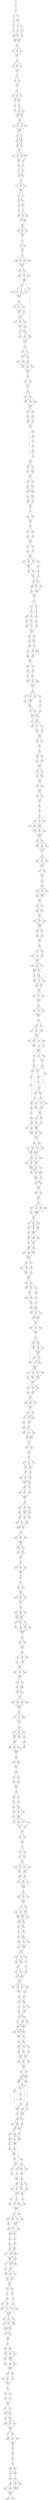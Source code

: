 strict digraph  {
	S0 -> S1 [ label = G ];
	S1 -> S2 [ label = G ];
	S2 -> S3 [ label = T ];
	S2 -> S4 [ label = C ];
	S3 -> S5 [ label = T ];
	S3 -> S6 [ label = G ];
	S4 -> S6 [ label = G ];
	S5 -> S7 [ label = G ];
	S6 -> S8 [ label = T ];
	S6 -> S9 [ label = A ];
	S7 -> S10 [ label = G ];
	S8 -> S11 [ label = T ];
	S9 -> S12 [ label = C ];
	S10 -> S13 [ label = C ];
	S10 -> S14 [ label = A ];
	S11 -> S13 [ label = C ];
	S12 -> S15 [ label = G ];
	S12 -> S14 [ label = A ];
	S13 -> S16 [ label = T ];
	S13 -> S17 [ label = C ];
	S14 -> S17 [ label = C ];
	S14 -> S16 [ label = T ];
	S15 -> S17 [ label = C ];
	S16 -> S18 [ label = T ];
	S17 -> S18 [ label = T ];
	S18 -> S19 [ label = C ];
	S18 -> S20 [ label = G ];
	S18 -> S21 [ label = A ];
	S19 -> S22 [ label = A ];
	S20 -> S22 [ label = A ];
	S21 -> S22 [ label = A ];
	S22 -> S23 [ label = C ];
	S23 -> S24 [ label = G ];
	S23 -> S25 [ label = C ];
	S23 -> S26 [ label = T ];
	S24 -> S27 [ label = T ];
	S25 -> S27 [ label = T ];
	S26 -> S27 [ label = T ];
	S27 -> S28 [ label = A ];
	S28 -> S29 [ label = C ];
	S28 -> S30 [ label = T ];
	S29 -> S31 [ label = C ];
	S30 -> S31 [ label = C ];
	S31 -> S32 [ label = T ];
	S32 -> S33 [ label = C ];
	S32 -> S34 [ label = G ];
	S32 -> S35 [ label = T ];
	S33 -> S36 [ label = T ];
	S34 -> S36 [ label = T ];
	S34 -> S37 [ label = G ];
	S35 -> S36 [ label = T ];
	S36 -> S38 [ label = A ];
	S37 -> S39 [ label = T ];
	S38 -> S40 [ label = C ];
	S38 -> S41 [ label = T ];
	S39 -> S42 [ label = G ];
	S40 -> S43 [ label = G ];
	S40 -> S44 [ label = A ];
	S41 -> S43 [ label = G ];
	S41 -> S44 [ label = A ];
	S42 -> S44 [ label = A ];
	S43 -> S45 [ label = T ];
	S44 -> S45 [ label = T ];
	S45 -> S46 [ label = A ];
	S45 -> S47 [ label = G ];
	S45 -> S48 [ label = C ];
	S45 -> S49 [ label = T ];
	S46 -> S50 [ label = G ];
	S47 -> S50 [ label = G ];
	S48 -> S50 [ label = G ];
	S49 -> S50 [ label = G ];
	S50 -> S51 [ label = G ];
	S50 -> S52 [ label = C ];
	S51 -> S53 [ label = A ];
	S51 -> S54 [ label = G ];
	S52 -> S53 [ label = A ];
	S53 -> S55 [ label = A ];
	S53 -> S56 [ label = G ];
	S54 -> S56 [ label = G ];
	S55 -> S57 [ label = T ];
	S56 -> S57 [ label = T ];
	S57 -> S58 [ label = C ];
	S57 -> S59 [ label = T ];
	S57 -> S60 [ label = A ];
	S57 -> S61 [ label = G ];
	S58 -> S62 [ label = C ];
	S59 -> S62 [ label = C ];
	S60 -> S63 [ label = G ];
	S61 -> S62 [ label = C ];
	S62 -> S64 [ label = T ];
	S63 -> S65 [ label = G ];
	S64 -> S66 [ label = A ];
	S64 -> S67 [ label = G ];
	S65 -> S66 [ label = A ];
	S66 -> S68 [ label = G ];
	S67 -> S69 [ label = A ];
	S67 -> S68 [ label = G ];
	S68 -> S70 [ label = T ];
	S69 -> S70 [ label = T ];
	S70 -> S71 [ label = G ];
	S70 -> S72 [ label = C ];
	S70 -> S73 [ label = T ];
	S71 -> S74 [ label = T ];
	S72 -> S74 [ label = T ];
	S73 -> S74 [ label = T ];
	S74 -> S75 [ label = T ];
	S74 -> S76 [ label = A ];
	S75 -> S77 [ label = T ];
	S75 -> S78 [ label = C ];
	S76 -> S77 [ label = T ];
	S77 -> S79 [ label = G ];
	S77 -> S80 [ label = C ];
	S78 -> S79 [ label = G ];
	S79 -> S81 [ label = C ];
	S80 -> S82 [ label = T ];
	S81 -> S83 [ label = C ];
	S81 -> S84 [ label = G ];
	S81 -> S85 [ label = T ];
	S82 -> S83 [ label = C ];
	S83 -> S86 [ label = T ];
	S84 -> S86 [ label = T ];
	S85 -> S86 [ label = T ];
	S85 -> S87 [ label = G ];
	S86 -> S88 [ label = C ];
	S87 -> S88 [ label = C ];
	S88 -> S89 [ label = C ];
	S88 -> S90 [ label = T ];
	S88 -> S91 [ label = A ];
	S89 -> S92 [ label = T ];
	S90 -> S92 [ label = T ];
	S91 -> S92 [ label = T ];
	S92 -> S93 [ label = T ];
	S93 -> S94 [ label = C ];
	S93 -> S95 [ label = T ];
	S94 -> S96 [ label = C ];
	S95 -> S96 [ label = C ];
	S96 -> S97 [ label = C ];
	S97 -> S98 [ label = A ];
	S97 -> S99 [ label = C ];
	S97 -> S100 [ label = T ];
	S97 -> S101 [ label = G ];
	S98 -> S102 [ label = T ];
	S99 -> S102 [ label = T ];
	S100 -> S102 [ label = T ];
	S101 -> S102 [ label = T ];
	S102 -> S103 [ label = C ];
	S102 -> S104 [ label = A ];
	S103 -> S105 [ label = T ];
	S103 -> S106 [ label = C ];
	S103 -> S107 [ label = A ];
	S104 -> S106 [ label = C ];
	S105 -> S108 [ label = C ];
	S106 -> S108 [ label = C ];
	S107 -> S108 [ label = C ];
	S108 -> S109 [ label = C ];
	S108 -> S110 [ label = A ];
	S109 -> S111 [ label = A ];
	S109 -> S112 [ label = T ];
	S109 -> S113 [ label = G ];
	S109 -> S114 [ label = C ];
	S110 -> S115 [ label = C ];
	S111 -> S116 [ label = C ];
	S112 -> S116 [ label = C ];
	S113 -> S116 [ label = C ];
	S114 -> S116 [ label = C ];
	S115 -> S117 [ label = A ];
	S116 -> S118 [ label = C ];
	S117 -> S119 [ label = A ];
	S118 -> S120 [ label = G ];
	S118 -> S121 [ label = A ];
	S118 -> S122 [ label = T ];
	S119 -> S123 [ label = A ];
	S119 -> S124 [ label = G ];
	S120 -> S125 [ label = C ];
	S121 -> S125 [ label = C ];
	S121 -> S126 [ label = T ];
	S122 -> S125 [ label = C ];
	S123 -> S127 [ label = T ];
	S123 -> S128 [ label = G ];
	S124 -> S127 [ label = T ];
	S124 -> S128 [ label = G ];
	S125 -> S129 [ label = T ];
	S126 -> S129 [ label = T ];
	S127 -> S130 [ label = C ];
	S127 -> S131 [ label = T ];
	S128 -> S132 [ label = A ];
	S129 -> S133 [ label = G ];
	S129 -> S134 [ label = C ];
	S129 -> S135 [ label = A ];
	S130 -> S136 [ label = T ];
	S131 -> S136 [ label = T ];
	S132 -> S137 [ label = G ];
	S132 -> S138 [ label = C ];
	S132 -> S136 [ label = T ];
	S133 -> S139 [ label = T ];
	S133 -> S140 [ label = C ];
	S134 -> S139 [ label = T ];
	S135 -> S139 [ label = T ];
	S136 -> S141 [ label = T ];
	S137 -> S141 [ label = T ];
	S138 -> S141 [ label = T ];
	S139 -> S142 [ label = G ];
	S139 -> S143 [ label = C ];
	S140 -> S143 [ label = C ];
	S141 -> S144 [ label = G ];
	S142 -> S145 [ label = G ];
	S143 -> S146 [ label = T ];
	S143 -> S115 [ label = C ];
	S144 -> S147 [ label = C ];
	S144 -> S148 [ label = T ];
	S145 -> S117 [ label = A ];
	S146 -> S117 [ label = A ];
	S147 -> S149 [ label = A ];
	S148 -> S149 [ label = A ];
	S149 -> S150 [ label = T ];
	S150 -> S151 [ label = T ];
	S150 -> S152 [ label = C ];
	S151 -> S153 [ label = C ];
	S151 -> S154 [ label = A ];
	S151 -> S155 [ label = G ];
	S152 -> S155 [ label = G ];
	S153 -> S156 [ label = A ];
	S154 -> S156 [ label = A ];
	S155 -> S156 [ label = A ];
	S156 -> S157 [ label = A ];
	S156 -> S158 [ label = G ];
	S157 -> S159 [ label = G ];
	S158 -> S160 [ label = C ];
	S159 -> S161 [ label = A ];
	S160 -> S162 [ label = C ];
	S160 -> S161 [ label = A ];
	S161 -> S163 [ label = G ];
	S162 -> S163 [ label = G ];
	S163 -> S164 [ label = A ];
	S163 -> S165 [ label = G ];
	S164 -> S166 [ label = A ];
	S164 -> S167 [ label = C ];
	S165 -> S168 [ label = T ];
	S166 -> S169 [ label = T ];
	S166 -> S170 [ label = C ];
	S167 -> S169 [ label = T ];
	S168 -> S171 [ label = G ];
	S169 -> S172 [ label = T ];
	S170 -> S172 [ label = T ];
	S171 -> S173 [ label = A ];
	S172 -> S174 [ label = T ];
	S172 -> S175 [ label = C ];
	S173 -> S176 [ label = G ];
	S174 -> S177 [ label = C ];
	S174 -> S178 [ label = T ];
	S175 -> S177 [ label = C ];
	S176 -> S179 [ label = A ];
	S177 -> S180 [ label = T ];
	S177 -> S181 [ label = C ];
	S178 -> S181 [ label = C ];
	S178 -> S180 [ label = T ];
	S179 -> S164 [ label = A ];
	S180 -> S182 [ label = T ];
	S180 -> S183 [ label = G ];
	S181 -> S182 [ label = T ];
	S182 -> S184 [ label = G ];
	S182 -> S185 [ label = A ];
	S183 -> S184 [ label = G ];
	S184 -> S186 [ label = G ];
	S185 -> S186 [ label = G ];
	S186 -> S187 [ label = A ];
	S187 -> S188 [ label = C ];
	S187 -> S189 [ label = T ];
	S188 -> S190 [ label = A ];
	S189 -> S190 [ label = A ];
	S190 -> S191 [ label = A ];
	S191 -> S192 [ label = T ];
	S191 -> S193 [ label = C ];
	S192 -> S194 [ label = C ];
	S193 -> S195 [ label = T ];
	S194 -> S196 [ label = T ];
	S195 -> S196 [ label = T ];
	S196 -> S197 [ label = C ];
	S196 -> S198 [ label = A ];
	S197 -> S199 [ label = C ];
	S198 -> S200 [ label = T ];
	S199 -> S201 [ label = C ];
	S200 -> S201 [ label = C ];
	S201 -> S202 [ label = A ];
	S201 -> S203 [ label = C ];
	S201 -> S204 [ label = G ];
	S201 -> S205 [ label = T ];
	S202 -> S206 [ label = A ];
	S203 -> S206 [ label = A ];
	S204 -> S207 [ label = T ];
	S205 -> S206 [ label = A ];
	S206 -> S208 [ label = A ];
	S206 -> S209 [ label = G ];
	S207 -> S210 [ label = T ];
	S208 -> S211 [ label = C ];
	S209 -> S211 [ label = C ];
	S210 -> S212 [ label = T ];
	S211 -> S213 [ label = G ];
	S211 -> S214 [ label = A ];
	S212 -> S213 [ label = G ];
	S213 -> S215 [ label = A ];
	S213 -> S216 [ label = G ];
	S214 -> S216 [ label = G ];
	S214 -> S217 [ label = C ];
	S215 -> S218 [ label = T ];
	S216 -> S218 [ label = T ];
	S216 -> S219 [ label = C ];
	S217 -> S218 [ label = T ];
	S218 -> S220 [ label = G ];
	S219 -> S220 [ label = G ];
	S220 -> S221 [ label = A ];
	S221 -> S222 [ label = C ];
	S221 -> S223 [ label = T ];
	S222 -> S224 [ label = A ];
	S223 -> S225 [ label = G ];
	S224 -> S226 [ label = T ];
	S224 -> S227 [ label = C ];
	S225 -> S228 [ label = A ];
	S226 -> S229 [ label = C ];
	S226 -> S230 [ label = T ];
	S227 -> S229 [ label = C ];
	S228 -> S231 [ label = A ];
	S229 -> S232 [ label = A ];
	S229 -> S233 [ label = C ];
	S230 -> S232 [ label = A ];
	S231 -> S234 [ label = G ];
	S232 -> S235 [ label = T ];
	S233 -> S235 [ label = T ];
	S234 -> S235 [ label = T ];
	S235 -> S236 [ label = G ];
	S235 -> S237 [ label = T ];
	S236 -> S238 [ label = G ];
	S236 -> S239 [ label = T ];
	S237 -> S238 [ label = G ];
	S238 -> S240 [ label = C ];
	S238 -> S241 [ label = T ];
	S239 -> S240 [ label = C ];
	S240 -> S242 [ label = T ];
	S240 -> S243 [ label = C ];
	S241 -> S243 [ label = C ];
	S241 -> S244 [ label = G ];
	S242 -> S245 [ label = C ];
	S243 -> S246 [ label = T ];
	S244 -> S246 [ label = T ];
	S245 -> S247 [ label = T ];
	S246 -> S247 [ label = T ];
	S247 -> S248 [ label = G ];
	S247 -> S249 [ label = C ];
	S248 -> S250 [ label = C ];
	S249 -> S251 [ label = G ];
	S250 -> S252 [ label = T ];
	S251 -> S252 [ label = T ];
	S251 -> S253 [ label = C ];
	S252 -> S254 [ label = G ];
	S252 -> S255 [ label = C ];
	S252 -> S256 [ label = T ];
	S253 -> S256 [ label = T ];
	S254 -> S257 [ label = G ];
	S255 -> S257 [ label = G ];
	S256 -> S257 [ label = G ];
	S257 -> S258 [ label = C ];
	S258 -> S259 [ label = G ];
	S258 -> S260 [ label = A ];
	S258 -> S261 [ label = C ];
	S258 -> S262 [ label = T ];
	S259 -> S263 [ label = C ];
	S259 -> S264 [ label = A ];
	S260 -> S263 [ label = C ];
	S261 -> S265 [ label = G ];
	S262 -> S263 [ label = C ];
	S263 -> S266 [ label = G ];
	S264 -> S266 [ label = G ];
	S265 -> S267 [ label = A ];
	S266 -> S268 [ label = A ];
	S266 -> S269 [ label = G ];
	S267 -> S270 [ label = T ];
	S268 -> S271 [ label = G ];
	S269 -> S271 [ label = G ];
	S269 -> S272 [ label = A ];
	S270 -> S271 [ label = G ];
	S271 -> S273 [ label = T ];
	S271 -> S274 [ label = C ];
	S272 -> S273 [ label = T ];
	S273 -> S275 [ label = C ];
	S273 -> S276 [ label = T ];
	S273 -> S277 [ label = A ];
	S274 -> S275 [ label = C ];
	S275 -> S278 [ label = T ];
	S276 -> S279 [ label = G ];
	S277 -> S278 [ label = T ];
	S278 -> S280 [ label = T ];
	S279 -> S280 [ label = T ];
	S280 -> S281 [ label = C ];
	S280 -> S282 [ label = A ];
	S281 -> S283 [ label = C ];
	S282 -> S283 [ label = C ];
	S283 -> S284 [ label = T ];
	S284 -> S285 [ label = G ];
	S284 -> S286 [ label = C ];
	S285 -> S287 [ label = C ];
	S286 -> S288 [ label = T ];
	S287 -> S289 [ label = T ];
	S288 -> S289 [ label = T ];
	S289 -> S290 [ label = C ];
	S289 -> S291 [ label = G ];
	S290 -> S292 [ label = T ];
	S290 -> S293 [ label = G ];
	S291 -> S292 [ label = T ];
	S292 -> S294 [ label = T ];
	S293 -> S294 [ label = T ];
	S294 -> S295 [ label = C ];
	S294 -> S296 [ label = G ];
	S295 -> S297 [ label = C ];
	S296 -> S297 [ label = C ];
	S297 -> S298 [ label = A ];
	S297 -> S299 [ label = G ];
	S298 -> S300 [ label = G ];
	S299 -> S300 [ label = G ];
	S300 -> S301 [ label = A ];
	S301 -> S302 [ label = T ];
	S302 -> S303 [ label = G ];
	S303 -> S304 [ label = A ];
	S303 -> S305 [ label = T ];
	S303 -> S306 [ label = G ];
	S304 -> S307 [ label = G ];
	S304 -> S308 [ label = C ];
	S304 -> S309 [ label = T ];
	S305 -> S309 [ label = T ];
	S306 -> S309 [ label = T ];
	S307 -> S310 [ label = C ];
	S308 -> S310 [ label = C ];
	S309 -> S311 [ label = A ];
	S309 -> S312 [ label = G ];
	S309 -> S310 [ label = C ];
	S310 -> S313 [ label = A ];
	S311 -> S313 [ label = A ];
	S312 -> S313 [ label = A ];
	S313 -> S314 [ label = C ];
	S313 -> S315 [ label = G ];
	S314 -> S316 [ label = C ];
	S314 -> S317 [ label = G ];
	S314 -> S318 [ label = A ];
	S315 -> S316 [ label = C ];
	S316 -> S319 [ label = G ];
	S317 -> S319 [ label = G ];
	S318 -> S319 [ label = G ];
	S319 -> S320 [ label = T ];
	S320 -> S321 [ label = C ];
	S320 -> S322 [ label = G ];
	S320 -> S323 [ label = A ];
	S321 -> S324 [ label = T ];
	S322 -> S324 [ label = T ];
	S323 -> S324 [ label = T ];
	S324 -> S325 [ label = T ];
	S324 -> S326 [ label = A ];
	S325 -> S327 [ label = C ];
	S326 -> S327 [ label = C ];
	S327 -> S328 [ label = C ];
	S328 -> S329 [ label = C ];
	S329 -> S330 [ label = G ];
	S329 -> S331 [ label = A ];
	S329 -> S332 [ label = C ];
	S330 -> S333 [ label = A ];
	S330 -> S334 [ label = C ];
	S331 -> S334 [ label = C ];
	S332 -> S334 [ label = C ];
	S333 -> S335 [ label = T ];
	S334 -> S335 [ label = T ];
	S335 -> S336 [ label = G ];
	S335 -> S337 [ label = C ];
	S336 -> S338 [ label = C ];
	S336 -> S339 [ label = G ];
	S337 -> S338 [ label = C ];
	S338 -> S340 [ label = T ];
	S339 -> S340 [ label = T ];
	S340 -> S341 [ label = G ];
	S340 -> S342 [ label = C ];
	S340 -> S343 [ label = A ];
	S341 -> S344 [ label = G ];
	S342 -> S344 [ label = G ];
	S343 -> S344 [ label = G ];
	S344 -> S345 [ label = C ];
	S344 -> S346 [ label = G ];
	S345 -> S347 [ label = G ];
	S346 -> S348 [ label = C ];
	S347 -> S349 [ label = T ];
	S348 -> S349 [ label = T ];
	S349 -> S350 [ label = A ];
	S350 -> S351 [ label = C ];
	S350 -> S352 [ label = T ];
	S351 -> S353 [ label = A ];
	S351 -> S354 [ label = C ];
	S352 -> S355 [ label = T ];
	S353 -> S356 [ label = T ];
	S354 -> S356 [ label = T ];
	S355 -> S356 [ label = T ];
	S356 -> S357 [ label = C ];
	S356 -> S358 [ label = G ];
	S356 -> S359 [ label = A ];
	S357 -> S360 [ label = T ];
	S357 -> S361 [ label = G ];
	S358 -> S361 [ label = G ];
	S359 -> S361 [ label = G ];
	S360 -> S362 [ label = T ];
	S361 -> S362 [ label = T ];
	S361 -> S363 [ label = C ];
	S362 -> S364 [ label = C ];
	S362 -> S365 [ label = T ];
	S362 -> S366 [ label = G ];
	S363 -> S365 [ label = T ];
	S364 -> S367 [ label = C ];
	S364 -> S368 [ label = A ];
	S365 -> S367 [ label = C ];
	S366 -> S367 [ label = C ];
	S367 -> S369 [ label = G ];
	S368 -> S369 [ label = G ];
	S369 -> S370 [ label = C ];
	S369 -> S371 [ label = G ];
	S369 -> S372 [ label = T ];
	S370 -> S373 [ label = G ];
	S371 -> S373 [ label = G ];
	S372 -> S373 [ label = G ];
	S373 -> S374 [ label = T ];
	S374 -> S375 [ label = G ];
	S374 -> S376 [ label = A ];
	S374 -> S377 [ label = C ];
	S375 -> S378 [ label = C ];
	S376 -> S378 [ label = C ];
	S377 -> S378 [ label = C ];
	S378 -> S379 [ label = A ];
	S379 -> S380 [ label = G ];
	S379 -> S381 [ label = A ];
	S380 -> S382 [ label = A ];
	S380 -> S383 [ label = C ];
	S381 -> S384 [ label = G ];
	S382 -> S385 [ label = T ];
	S383 -> S385 [ label = T ];
	S384 -> S385 [ label = T ];
	S385 -> S386 [ label = T ];
	S385 -> S387 [ label = G ];
	S385 -> S388 [ label = C ];
	S385 -> S389 [ label = A ];
	S386 -> S390 [ label = T ];
	S387 -> S391 [ label = A ];
	S387 -> S392 [ label = C ];
	S388 -> S390 [ label = T ];
	S389 -> S390 [ label = T ];
	S390 -> S393 [ label = T ];
	S391 -> S393 [ label = T ];
	S392 -> S393 [ label = T ];
	S393 -> S394 [ label = C ];
	S393 -> S395 [ label = G ];
	S393 -> S396 [ label = T ];
	S394 -> S397 [ label = A ];
	S395 -> S398 [ label = G ];
	S396 -> S398 [ label = G ];
	S397 -> S399 [ label = C ];
	S398 -> S400 [ label = G ];
	S399 -> S401 [ label = G ];
	S399 -> S402 [ label = T ];
	S400 -> S403 [ label = A ];
	S400 -> S404 [ label = C ];
	S400 -> S401 [ label = G ];
	S401 -> S405 [ label = C ];
	S401 -> S406 [ label = G ];
	S402 -> S407 [ label = G ];
	S403 -> S405 [ label = C ];
	S404 -> S405 [ label = C ];
	S404 -> S408 [ label = A ];
	S405 -> S409 [ label = A ];
	S406 -> S410 [ label = C ];
	S407 -> S411 [ label = C ];
	S408 -> S412 [ label = G ];
	S409 -> S413 [ label = G ];
	S409 -> S414 [ label = C ];
	S409 -> S415 [ label = T ];
	S410 -> S404 [ label = C ];
	S411 -> S416 [ label = A ];
	S412 -> S416 [ label = A ];
	S413 -> S417 [ label = A ];
	S414 -> S418 [ label = G ];
	S415 -> S418 [ label = G ];
	S416 -> S417 [ label = A ];
	S416 -> S419 [ label = T ];
	S417 -> S420 [ label = T ];
	S418 -> S420 [ label = T ];
	S419 -> S421 [ label = C ];
	S420 -> S422 [ label = C ];
	S420 -> S423 [ label = G ];
	S421 -> S424 [ label = T ];
	S422 -> S425 [ label = T ];
	S422 -> S426 [ label = A ];
	S423 -> S427 [ label = G ];
	S424 -> S425 [ label = T ];
	S425 -> S428 [ label = G ];
	S425 -> S429 [ label = T ];
	S425 -> S430 [ label = C ];
	S426 -> S429 [ label = T ];
	S427 -> S429 [ label = T ];
	S428 -> S431 [ label = G ];
	S429 -> S432 [ label = T ];
	S429 -> S431 [ label = G ];
	S429 -> S433 [ label = C ];
	S430 -> S431 [ label = G ];
	S431 -> S434 [ label = G ];
	S432 -> S434 [ label = G ];
	S433 -> S434 [ label = G ];
	S434 -> S435 [ label = G ];
	S434 -> S436 [ label = C ];
	S435 -> S437 [ label = G ];
	S435 -> S438 [ label = C ];
	S435 -> S439 [ label = T ];
	S436 -> S440 [ label = A ];
	S437 -> S441 [ label = A ];
	S437 -> S442 [ label = G ];
	S438 -> S441 [ label = A ];
	S438 -> S442 [ label = G ];
	S439 -> S442 [ label = G ];
	S440 -> S442 [ label = G ];
	S441 -> S443 [ label = A ];
	S442 -> S444 [ label = T ];
	S442 -> S443 [ label = A ];
	S442 -> S445 [ label = C ];
	S443 -> S446 [ label = A ];
	S443 -> S447 [ label = G ];
	S443 -> S448 [ label = C ];
	S444 -> S448 [ label = C ];
	S445 -> S448 [ label = C ];
	S446 -> S449 [ label = A ];
	S447 -> S449 [ label = A ];
	S448 -> S450 [ label = G ];
	S448 -> S451 [ label = C ];
	S448 -> S449 [ label = A ];
	S449 -> S452 [ label = G ];
	S449 -> S453 [ label = A ];
	S449 -> S454 [ label = T ];
	S450 -> S453 [ label = A ];
	S451 -> S454 [ label = T ];
	S452 -> S455 [ label = T ];
	S453 -> S456 [ label = C ];
	S453 -> S455 [ label = T ];
	S454 -> S455 [ label = T ];
	S455 -> S457 [ label = T ];
	S455 -> S458 [ label = C ];
	S456 -> S457 [ label = T ];
	S457 -> S459 [ label = A ];
	S458 -> S459 [ label = A ];
	S459 -> S460 [ label = C ];
	S459 -> S461 [ label = T ];
	S460 -> S462 [ label = C ];
	S461 -> S462 [ label = C ];
	S462 -> S463 [ label = C ];
	S463 -> S464 [ label = A ];
	S463 -> S465 [ label = G ];
	S463 -> S466 [ label = C ];
	S463 -> S467 [ label = T ];
	S464 -> S468 [ label = A ];
	S464 -> S469 [ label = G ];
	S465 -> S468 [ label = A ];
	S466 -> S468 [ label = A ];
	S467 -> S468 [ label = A ];
	S468 -> S470 [ label = G ];
	S469 -> S470 [ label = G ];
	S470 -> S471 [ label = T ];
	S470 -> S472 [ label = A ];
	S470 -> S473 [ label = C ];
	S471 -> S474 [ label = G ];
	S471 -> S475 [ label = T ];
	S472 -> S476 [ label = A ];
	S473 -> S476 [ label = A ];
	S473 -> S475 [ label = T ];
	S474 -> S477 [ label = T ];
	S475 -> S477 [ label = T ];
	S476 -> S478 [ label = A ];
	S476 -> S477 [ label = T ];
	S477 -> S479 [ label = G ];
	S477 -> S480 [ label = C ];
	S477 -> S481 [ label = T ];
	S478 -> S479 [ label = G ];
	S479 -> S482 [ label = C ];
	S479 -> S483 [ label = T ];
	S480 -> S483 [ label = T ];
	S481 -> S483 [ label = T ];
	S482 -> S484 [ label = T ];
	S483 -> S484 [ label = T ];
	S483 -> S485 [ label = G ];
	S484 -> S486 [ label = G ];
	S484 -> S487 [ label = T ];
	S484 -> S488 [ label = C ];
	S485 -> S486 [ label = G ];
	S486 -> S489 [ label = C ];
	S487 -> S489 [ label = C ];
	S488 -> S489 [ label = C ];
	S489 -> S490 [ label = A ];
	S489 -> S491 [ label = G ];
	S490 -> S492 [ label = T ];
	S490 -> S493 [ label = C ];
	S491 -> S494 [ label = A ];
	S492 -> S495 [ label = G ];
	S493 -> S495 [ label = G ];
	S494 -> S496 [ label = C ];
	S495 -> S497 [ label = T ];
	S496 -> S497 [ label = T ];
	S497 -> S498 [ label = G ];
	S497 -> S499 [ label = C ];
	S498 -> S500 [ label = C ];
	S498 -> S501 [ label = T ];
	S498 -> S502 [ label = G ];
	S499 -> S500 [ label = C ];
	S500 -> S503 [ label = T ];
	S501 -> S503 [ label = T ];
	S502 -> S504 [ label = C ];
	S503 -> S505 [ label = G ];
	S503 -> S506 [ label = T ];
	S504 -> S507 [ label = A ];
	S505 -> S508 [ label = G ];
	S506 -> S508 [ label = G ];
	S507 -> S509 [ label = C ];
	S508 -> S510 [ label = T ];
	S508 -> S511 [ label = C ];
	S509 -> S510 [ label = T ];
	S510 -> S512 [ label = G ];
	S510 -> S513 [ label = C ];
	S510 -> S514 [ label = T ];
	S511 -> S514 [ label = T ];
	S512 -> S515 [ label = C ];
	S512 -> S516 [ label = T ];
	S513 -> S515 [ label = C ];
	S514 -> S515 [ label = C ];
	S515 -> S517 [ label = T ];
	S516 -> S517 [ label = T ];
	S517 -> S518 [ label = C ];
	S517 -> S519 [ label = G ];
	S517 -> S520 [ label = T ];
	S518 -> S521 [ label = A ];
	S519 -> S521 [ label = A ];
	S520 -> S521 [ label = A ];
	S521 -> S522 [ label = A ];
	S522 -> S523 [ label = T ];
	S522 -> S524 [ label = C ];
	S523 -> S525 [ label = A ];
	S523 -> S526 [ label = G ];
	S523 -> S527 [ label = C ];
	S524 -> S525 [ label = A ];
	S524 -> S528 [ label = C ];
	S525 -> S529 [ label = T ];
	S526 -> S529 [ label = T ];
	S527 -> S529 [ label = T ];
	S528 -> S530 [ label = T ];
	S529 -> S531 [ label = G ];
	S529 -> S532 [ label = A ];
	S530 -> S533 [ label = G ];
	S530 -> S534 [ label = A ];
	S530 -> S535 [ label = C ];
	S530 -> S536 [ label = T ];
	S531 -> S537 [ label = G ];
	S531 -> S538 [ label = A ];
	S532 -> S538 [ label = A ];
	S532 -> S528 [ label = C ];
	S533 -> S539 [ label = C ];
	S533 -> S540 [ label = A ];
	S534 -> S539 [ label = C ];
	S534 -> S541 [ label = G ];
	S535 -> S540 [ label = A ];
	S536 -> S540 [ label = A ];
	S537 -> S530 [ label = T ];
	S538 -> S530 [ label = T ];
	S539 -> S542 [ label = T ];
	S540 -> S542 [ label = T ];
	S541 -> S542 [ label = T ];
	S542 -> S543 [ label = C ];
	S542 -> S544 [ label = T ];
	S542 -> S545 [ label = G ];
	S543 -> S546 [ label = A ];
	S544 -> S547 [ label = G ];
	S545 -> S547 [ label = G ];
	S546 -> S548 [ label = T ];
	S547 -> S548 [ label = T ];
	S548 -> S549 [ label = C ];
	S548 -> S550 [ label = G ];
	S548 -> S551 [ label = T ];
	S549 -> S552 [ label = G ];
	S550 -> S552 [ label = G ];
	S551 -> S552 [ label = G ];
	S552 -> S553 [ label = G ];
	S552 -> S554 [ label = C ];
	S553 -> S555 [ label = C ];
	S553 -> S556 [ label = A ];
	S553 -> S557 [ label = G ];
	S554 -> S556 [ label = A ];
	S554 -> S557 [ label = G ];
	S555 -> S558 [ label = T ];
	S556 -> S559 [ label = G ];
	S557 -> S559 [ label = G ];
	S558 -> S560 [ label = G ];
	S559 -> S561 [ label = C ];
	S560 -> S562 [ label = C ];
	S561 -> S563 [ label = A ];
	S561 -> S564 [ label = T ];
	S561 -> S562 [ label = C ];
	S562 -> S565 [ label = G ];
	S563 -> S565 [ label = G ];
	S563 -> S566 [ label = T ];
	S564 -> S565 [ label = G ];
	S565 -> S567 [ label = G ];
	S566 -> S567 [ label = G ];
	S567 -> S568 [ label = A ];
	S567 -> S569 [ label = C ];
	S568 -> S570 [ label = G ];
	S569 -> S570 [ label = G ];
	S570 -> S571 [ label = T ];
	S571 -> S572 [ label = T ];
	S571 -> S573 [ label = C ];
	S571 -> S574 [ label = G ];
	S572 -> S575 [ label = C ];
	S573 -> S576 [ label = A ];
	S573 -> S575 [ label = C ];
	S574 -> S576 [ label = A ];
	S575 -> S577 [ label = T ];
	S576 -> S577 [ label = T ];
	S576 -> S578 [ label = G ];
	S577 -> S579 [ label = C ];
	S577 -> S580 [ label = T ];
	S577 -> S581 [ label = G ];
	S578 -> S579 [ label = C ];
	S579 -> S582 [ label = G ];
	S579 -> S583 [ label = A ];
	S580 -> S583 [ label = A ];
	S581 -> S582 [ label = G ];
	S581 -> S583 [ label = A ];
	S582 -> S584 [ label = T ];
	S582 -> S585 [ label = C ];
	S583 -> S584 [ label = T ];
	S584 -> S586 [ label = C ];
	S584 -> S587 [ label = G ];
	S585 -> S588 [ label = T ];
	S586 -> S589 [ label = G ];
	S587 -> S589 [ label = G ];
	S588 -> S589 [ label = G ];
	S589 -> S590 [ label = C ];
	S590 -> S591 [ label = T ];
	S590 -> S592 [ label = A ];
	S590 -> S593 [ label = C ];
	S591 -> S594 [ label = A ];
	S591 -> S595 [ label = G ];
	S592 -> S594 [ label = A ];
	S593 -> S596 [ label = T ];
	S593 -> S594 [ label = A ];
	S594 -> S597 [ label = G ];
	S594 -> S598 [ label = A ];
	S594 -> S599 [ label = T ];
	S595 -> S599 [ label = T ];
	S596 -> S597 [ label = G ];
	S597 -> S600 [ label = A ];
	S597 -> S601 [ label = T ];
	S598 -> S602 [ label = G ];
	S599 -> S602 [ label = G ];
	S600 -> S603 [ label = T ];
	S601 -> S604 [ label = C ];
	S601 -> S603 [ label = T ];
	S602 -> S603 [ label = T ];
	S603 -> S605 [ label = T ];
	S604 -> S605 [ label = T ];
	S605 -> S606 [ label = T ];
	S605 -> S607 [ label = C ];
	S605 -> S608 [ label = G ];
	S606 -> S609 [ label = T ];
	S607 -> S609 [ label = T ];
	S608 -> S609 [ label = T ];
	S609 -> S610 [ label = A ];
	S609 -> S611 [ label = T ];
	S610 -> S612 [ label = C ];
	S610 -> S613 [ label = T ];
	S611 -> S613 [ label = T ];
	S612 -> S614 [ label = C ];
	S613 -> S614 [ label = C ];
	S614 -> S615 [ label = C ];
	S615 -> S616 [ label = A ];
	S615 -> S617 [ label = C ];
	S615 -> S618 [ label = G ];
	S616 -> S619 [ label = A ];
	S617 -> S619 [ label = A ];
	S618 -> S619 [ label = A ];
	S619 -> S620 [ label = A ];
	S620 -> S621 [ label = C ];
	S621 -> S622 [ label = A ];
	S621 -> S623 [ label = G ];
	S622 -> S624 [ label = T ];
	S623 -> S624 [ label = T ];
	S624 -> S625 [ label = C ];
	S624 -> S626 [ label = T ];
	S624 -> S627 [ label = A ];
	S625 -> S628 [ label = G ];
	S626 -> S628 [ label = G ];
	S627 -> S628 [ label = G ];
	S628 -> S629 [ label = G ];
	S629 -> S630 [ label = C ];
	S629 -> S631 [ label = T ];
	S629 -> S632 [ label = A ];
	S630 -> S633 [ label = G ];
	S630 -> S634 [ label = T ];
	S631 -> S633 [ label = G ];
	S632 -> S633 [ label = G ];
	S632 -> S634 [ label = T ];
	S633 -> S635 [ label = C ];
	S633 -> S636 [ label = A ];
	S633 -> S637 [ label = G ];
	S634 -> S635 [ label = C ];
	S635 -> S638 [ label = G ];
	S635 -> S639 [ label = C ];
	S636 -> S640 [ label = T ];
	S637 -> S638 [ label = G ];
	S637 -> S641 [ label = A ];
	S638 -> S642 [ label = A ];
	S639 -> S642 [ label = A ];
	S640 -> S642 [ label = A ];
	S641 -> S642 [ label = A ];
	S642 -> S643 [ label = T ];
	S643 -> S644 [ label = C ];
	S643 -> S645 [ label = T ];
	S644 -> S646 [ label = A ];
	S645 -> S646 [ label = A ];
	S646 -> S647 [ label = T ];
	S647 -> S648 [ label = T ];
	S647 -> S649 [ label = C ];
	S647 -> S650 [ label = A ];
	S648 -> S651 [ label = C ];
	S649 -> S652 [ label = A ];
	S650 -> S652 [ label = A ];
	S651 -> S653 [ label = G ];
	S652 -> S653 [ label = G ];
	S653 -> S654 [ label = C ];
	S653 -> S655 [ label = A ];
	S653 -> S656 [ label = G ];
	S654 -> S657 [ label = T ];
	S655 -> S657 [ label = T ];
	S656 -> S657 [ label = T ];
	S657 -> S658 [ label = A ];
	S657 -> S659 [ label = T ];
	S658 -> S660 [ label = C ];
	S658 -> S661 [ label = T ];
	S659 -> S660 [ label = C ];
	S660 -> S662 [ label = T ];
	S661 -> S663 [ label = G ];
	S661 -> S662 [ label = T ];
	S662 -> S664 [ label = C ];
	S663 -> S664 [ label = C ];
	S664 -> S665 [ label = G ];
	S664 -> S666 [ label = T ];
	S664 -> S667 [ label = C ];
	S664 -> S668 [ label = A ];
	S665 -> S669 [ label = G ];
	S666 -> S669 [ label = G ];
	S667 -> S669 [ label = G ];
	S668 -> S669 [ label = G ];
	S669 -> S670 [ label = G ];
	S670 -> S671 [ label = A ];
	S670 -> S672 [ label = T ];
	S670 -> S673 [ label = G ];
	S671 -> S674 [ label = G ];
	S672 -> S674 [ label = G ];
	S673 -> S674 [ label = G ];
	S674 -> S675 [ label = C ];
	S675 -> S676 [ label = G ];
	S675 -> S677 [ label = A ];
	S675 -> S678 [ label = C ];
	S676 -> S679 [ label = A ];
	S677 -> S679 [ label = A ];
	S677 -> S680 [ label = G ];
	S678 -> S681 [ label = T ];
	S678 -> S680 [ label = G ];
	S678 -> S679 [ label = A ];
	S679 -> S682 [ label = C ];
	S680 -> S682 [ label = C ];
	S681 -> S683 [ label = T ];
	S682 -> S684 [ label = G ];
	S682 -> S685 [ label = A ];
	S682 -> S686 [ label = C ];
	S683 -> S687 [ label = T ];
	S684 -> S688 [ label = T ];
	S685 -> S688 [ label = T ];
	S686 -> S688 [ label = T ];
	S687 -> S688 [ label = T ];
	S688 -> S689 [ label = G ];
	S689 -> S690 [ label = C ];
	S689 -> S691 [ label = T ];
	S690 -> S692 [ label = G ];
	S691 -> S692 [ label = G ];
	S692 -> S693 [ label = G ];
	S693 -> S694 [ label = C ];
	S693 -> S695 [ label = G ];
	S694 -> S696 [ label = C ];
	S695 -> S697 [ label = A ];
	S696 -> S698 [ label = T ];
	S697 -> S698 [ label = T ];
	S698 -> S699 [ label = G ];
	S699 -> S700 [ label = G ];
	S699 -> S701 [ label = A ];
	S700 -> S702 [ label = C ];
	S701 -> S703 [ label = T ];
	S702 -> S704 [ label = G ];
	S702 -> S705 [ label = C ];
	S703 -> S705 [ label = C ];
	S704 -> S706 [ label = T ];
	S705 -> S706 [ label = T ];
	S705 -> S707 [ label = A ];
	S705 -> S708 [ label = C ];
	S706 -> S709 [ label = T ];
	S706 -> S710 [ label = A ];
	S707 -> S709 [ label = T ];
	S708 -> S709 [ label = T ];
	S709 -> S711 [ label = T ];
	S709 -> S712 [ label = A ];
	S709 -> S713 [ label = C ];
	S709 -> S714 [ label = G ];
	S710 -> S711 [ label = T ];
	S711 -> S715 [ label = G ];
	S712 -> S716 [ label = A ];
	S713 -> S715 [ label = G ];
	S714 -> S715 [ label = G ];
	S715 -> S717 [ label = T ];
	S716 -> S717 [ label = T ];
	S717 -> S718 [ label = G ];
	S717 -> S719 [ label = C ];
	S718 -> S720 [ label = T ];
	S719 -> S720 [ label = T ];
	S720 -> S721 [ label = T ];
	S721 -> S722 [ label = C ];
	S721 -> S723 [ label = T ];
	S722 -> S724 [ label = G ];
	S722 -> S725 [ label = A ];
	S723 -> S724 [ label = G ];
	S724 -> S726 [ label = T ];
	S725 -> S726 [ label = T ];
	S726 -> S727 [ label = G ];
	S726 -> S728 [ label = A ];
	S726 -> S729 [ label = T ];
	S726 -> S730 [ label = C ];
	S727 -> S731 [ label = C ];
	S728 -> S732 [ label = T ];
	S729 -> S731 [ label = C ];
	S730 -> S732 [ label = T ];
	S731 -> S733 [ label = T ];
	S732 -> S733 [ label = T ];
	S732 -> S734 [ label = A ];
	S733 -> S735 [ label = G ];
	S733 -> S736 [ label = C ];
	S734 -> S736 [ label = C ];
	S734 -> S737 [ label = T ];
	S735 -> S738 [ label = C ];
	S736 -> S738 [ label = C ];
	S737 -> S738 [ label = C ];
	S738 -> S739 [ label = C ];
	S739 -> S740 [ label = G ];
	S739 -> S741 [ label = C ];
	S739 -> S742 [ label = A ];
	S740 -> S743 [ label = T ];
	S741 -> S743 [ label = T ];
	S742 -> S743 [ label = T ];
	S743 -> S744 [ label = C ];
	S743 -> S745 [ label = G ];
	S744 -> S746 [ label = G ];
	S744 -> S747 [ label = C ];
	S744 -> S748 [ label = T ];
	S745 -> S747 [ label = C ];
	S746 -> S749 [ label = C ];
	S746 -> S750 [ label = G ];
	S747 -> S750 [ label = G ];
	S747 -> S749 [ label = C ];
	S747 -> S751 [ label = T ];
	S748 -> S749 [ label = C ];
	S749 -> S752 [ label = T ];
	S750 -> S752 [ label = T ];
	S750 -> S753 [ label = C ];
	S751 -> S752 [ label = T ];
	S752 -> S754 [ label = C ];
	S752 -> S755 [ label = G ];
	S753 -> S755 [ label = G ];
	S754 -> S756 [ label = G ];
	S754 -> S757 [ label = A ];
	S755 -> S756 [ label = G ];
	S756 -> S758 [ label = T ];
	S757 -> S758 [ label = T ];
	S757 -> S759 [ label = C ];
	S758 -> S760 [ label = A ];
	S758 -> S761 [ label = C ];
	S758 -> S762 [ label = G ];
	S759 -> S761 [ label = C ];
	S760 -> S763 [ label = C ];
	S761 -> S763 [ label = C ];
	S761 -> S764 [ label = T ];
	S762 -> S763 [ label = C ];
	S763 -> S765 [ label = A ];
	S764 -> S765 [ label = A ];
	S765 -> S766 [ label = T ];
	S765 -> S767 [ label = C ];
	S765 -> S768 [ label = G ];
	S766 -> S769 [ label = C ];
	S766 -> S770 [ label = A ];
	S767 -> S770 [ label = A ];
	S768 -> S771 [ label = T ];
	S769 -> S772 [ label = T ];
	S770 -> S772 [ label = T ];
	S771 -> S773 [ label = A ];
	S772 -> S774 [ label = G ];
	S772 -> S775 [ label = C ];
	S773 -> S776 [ label = T ];
	S774 -> S777 [ label = C ];
	S774 -> S778 [ label = A ];
	S775 -> S777 [ label = C ];
	S775 -> S778 [ label = A ];
	S776 -> S778 [ label = A ];
	S777 -> S779 [ label = T ];
	S778 -> S779 [ label = T ];
	S779 -> S780 [ label = G ];
	S779 -> S781 [ label = T ];
	S779 -> S782 [ label = A ];
	S779 -> S783 [ label = C ];
	S780 -> S784 [ label = T ];
	S781 -> S784 [ label = T ];
	S782 -> S785 [ label = A ];
	S783 -> S784 [ label = T ];
	S784 -> S786 [ label = C ];
	S785 -> S787 [ label = T ];
	S786 -> S788 [ label = G ];
	S786 -> S789 [ label = C ];
	S787 -> S788 [ label = G ];
	S788 -> S790 [ label = G ];
	S788 -> S791 [ label = A ];
	S789 -> S792 [ label = C ];
	S790 -> S793 [ label = A ];
	S791 -> S793 [ label = A ];
	S792 -> S794 [ label = T ];
	S793 -> S795 [ label = G ];
	S794 -> S795 [ label = G ];
	S794 -> S796 [ label = C ];
	S795 -> S797 [ label = A ];
	S795 -> S798 [ label = C ];
	S796 -> S798 [ label = C ];
	S796 -> S799 [ label = T ];
	S797 -> S800 [ label = A ];
	S797 -> S801 [ label = G ];
	S798 -> S800 [ label = A ];
	S798 -> S801 [ label = G ];
	S799 -> S800 [ label = A ];
	S800 -> S802 [ label = G ];
	S800 -> S803 [ label = C ];
	S801 -> S804 [ label = A ];
	S801 -> S803 [ label = C ];
	S801 -> S802 [ label = G ];
	S802 -> S805 [ label = C ];
	S802 -> S806 [ label = A ];
	S803 -> S805 [ label = C ];
	S804 -> S805 [ label = C ];
	S805 -> S807 [ label = G ];
	S805 -> S808 [ label = A ];
	S806 -> S807 [ label = G ];
	S807 -> S809 [ label = G ];
	S807 -> S810 [ label = C ];
	S807 -> S811 [ label = A ];
	S808 -> S811 [ label = A ];
	S809 -> S812 [ label = C ];
	S810 -> S813 [ label = A ];
	S811 -> S812 [ label = C ];
	S811 -> S814 [ label = G ];
	S812 -> S815 [ label = G ];
	S812 -> S816 [ label = A ];
	S813 -> S815 [ label = G ];
	S814 -> S816 [ label = A ];
	S815 -> S817 [ label = G ];
	S815 -> S818 [ label = T ];
	S816 -> S819 [ label = A ];
	S816 -> S817 [ label = G ];
	S817 -> S820 [ label = G ];
	S818 -> S820 [ label = G ];
	S819 -> S820 [ label = G ];
	S820 -> S821 [ label = G ];
	S820 -> S822 [ label = A ];
	S821 -> S823 [ label = C ];
	S821 -> S824 [ label = A ];
	S822 -> S823 [ label = C ];
	S822 -> S824 [ label = A ];
	S823 -> S825 [ label = A ];
	S823 -> S826 [ label = C ];
	S823 -> S827 [ label = T ];
	S824 -> S825 [ label = A ];
	S824 -> S826 [ label = C ];
	S825 -> S828 [ label = C ];
	S825 -> S829 [ label = A ];
	S826 -> S828 [ label = C ];
	S826 -> S830 [ label = G ];
	S827 -> S831 [ label = T ];
	S828 -> S832 [ label = G ];
	S828 -> S833 [ label = G ];
	S829 -> S833 [ label = G ];
	S830 -> S834 [ label = C ];
	S830 -> S835 [ label = T ];
	S831 -> S833 [ label = G ];
	S832 -> S836 [ label = C ];
	S833 -> S837 [ label = G ];
	S833 -> S838 [ label = C ];
	S834 -> S838 [ label = C ];
	S835 -> S838 [ label = C ];
	S836 -> S831 [ label = T ];
	S837 -> S839 [ label = G ];
	S837 -> S840 [ label = T ];
	S838 -> S840 [ label = T ];
	S839 -> S841 [ label = C ];
	S840 -> S842 [ label = A ];
	S840 -> S843 [ label = G ];
	S841 -> S844 [ label = C ];
	S842 -> S844 [ label = C ];
	S843 -> S845 [ label = A ];
	S843 -> S844 [ label = C ];
	S844 -> S846 [ label = G ];
	S845 -> S847 [ label = A ];
	S845 -> S848 [ label = C ];
	S846 -> S849 [ label = G ];
	S846 -> S850 [ label = C ];
	S847 -> S850 [ label = C ];
	S848 -> S849 [ label = G ];
	S848 -> S851 [ label = A ];
	S849 -> S852 [ label = T ];
	S850 -> S852 [ label = T ];
	S850 -> S853 [ label = A ];
	S851 -> S852 [ label = T ];
	S852 -> S854 [ label = G ];
	S852 -> S855 [ label = G ];
	S853 -> S856 [ label = T ];
	S854 -> S857 [ label = G ];
	S854 -> S858 [ label = A ];
	S855 -> S859 [ label = G ];
	S856 -> S859 [ label = G ];
	S857 -> S860 [ label = T ];
	S858 -> S861 [ label = C ];
	S859 -> S862 [ label = C ];
	S859 -> S863 [ label = G ];
	S860 -> S864 [ label = C ];
	S861 -> S865 [ label = A ];
	S862 -> S866 [ label = C ];
	S863 -> S854 [ label = G ];
	S864 -> S867 [ label = C ];
	S864 -> S868 [ label = A ];
	S864 -> S869 [ label = G ];
	S865 -> S869 [ label = G ];
	S866 -> S870 [ label = C ];
	S866 -> S857 [ label = G ];
	S866 -> S871 [ label = T ];
	S867 -> S872 [ label = A ];
	S868 -> S873 [ label = G ];
	S869 -> S874 [ label = C ];
	S869 -> S873 [ label = G ];
	S869 -> S875 [ label = T ];
	S870 -> S860 [ label = T ];
	S871 -> S876 [ label = A ];
	S872 -> S877 [ label = T ];
	S873 -> S878 [ label = C ];
	S873 -> S877 [ label = T ];
	S874 -> S877 [ label = T ];
	S875 -> S877 [ label = T ];
	S876 -> S865 [ label = A ];
	S877 -> S879 [ label = G ];
	S877 -> S880 [ label = A ];
	S878 -> S881 [ label = T ];
	S879 -> S882 [ label = C ];
	S879 -> S883 [ label = T ];
	S880 -> S884 [ label = A ];
	S881 -> S885 [ label = G ];
	S882 -> S886 [ label = T ];
	S883 -> S886 [ label = T ];
	S884 -> S886 [ label = T ];
	S885 -> S886 [ label = T ];
	S886 -> S887 [ label = G ];
	S886 -> S888 [ label = C ];
	S887 -> S889 [ label = G ];
	S887 -> S890 [ label = A ];
	S887 -> S891 [ label = C ];
	S888 -> S892 [ label = T ];
	S889 -> S893 [ label = C ];
	S890 -> S894 [ label = T ];
	S891 -> S894 [ label = T ];
	S892 -> S894 [ label = T ];
	S893 -> S895 [ label = G ];
	S894 -> S896 [ label = C ];
	S894 -> S897 [ label = T ];
	S894 -> S895 [ label = G ];
	S895 -> S898 [ label = C ];
	S896 -> S898 [ label = C ];
	S897 -> S899 [ label = T ];
	S897 -> S898 [ label = C ];
	S898 -> S900 [ label = A ];
	S899 -> S901 [ label = T ];
	S900 -> S902 [ label = C ];
	S901 -> S903 [ label = A ];
	S902 -> S904 [ label = G ];
	S902 -> S905 [ label = A ];
	S903 -> S905 [ label = A ];
	S904 -> S906 [ label = T ];
	S904 -> S907 [ label = C ];
	S904 -> S908 [ label = G ];
	S905 -> S908 [ label = G ];
	S905 -> S906 [ label = T ];
	S906 -> S909 [ label = C ];
	S906 -> S910 [ label = T ];
	S907 -> S909 [ label = C ];
	S908 -> S910 [ label = T ];
	S908 -> S909 [ label = C ];
	S909 -> S911 [ label = G ];
	S909 -> S912 [ label = T ];
	S909 -> S913 [ label = C ];
	S910 -> S913 [ label = C ];
	S910 -> S912 [ label = T ];
	S911 -> S914 [ label = C ];
	S912 -> S915 [ label = T ];
	S913 -> S915 [ label = T ];
	S914 -> S916 [ label = G ];
	S915 -> S916 [ label = G ];
	S915 -> S917 [ label = T ];
	S915 -> S918 [ label = C ];
	S916 -> S919 [ label = C ];
	S917 -> S920 [ label = A ];
	S918 -> S919 [ label = C ];
	S918 -> S920 [ label = A ];
	S919 -> S921 [ label = T ];
	S920 -> S921 [ label = T ];
	S921 -> S922 [ label = C ];
	S921 -> S923 [ label = T ];
	S922 -> S924 [ label = A ];
	S923 -> S925 [ label = T ];
	S924 -> S926 [ label = T ];
	S925 -> S927 [ label = C ];
	S926 -> S928 [ label = G ];
	S926 -> S929 [ label = C ];
	S927 -> S930 [ label = T ];
	S928 -> S931 [ label = C ];
	S929 -> S931 [ label = C ];
	S929 -> S932 [ label = G ];
	S929 -> S933 [ label = A ];
	S930 -> S934 [ label = T ];
	S931 -> S935 [ label = T ];
	S932 -> S935 [ label = T ];
	S933 -> S935 [ label = T ];
	S934 -> S935 [ label = T ];
	S935 -> S936 [ label = G ];
	S935 -> S937 [ label = C ];
	S935 -> S938 [ label = T ];
	S936 -> S939 [ label = T ];
	S936 -> S940 [ label = C ];
	S936 -> S941 [ label = G ];
	S937 -> S940 [ label = C ];
	S938 -> S939 [ label = T ];
	S939 -> S942 [ label = G ];
	S939 -> S943 [ label = T ];
	S940 -> S943 [ label = T ];
	S941 -> S943 [ label = T ];
	S942 -> S944 [ label = C ];
	S943 -> S945 [ label = G ];
	S943 -> S944 [ label = C ];
	S944 -> S946 [ label = G ];
	S945 -> S946 [ label = G ];
	S946 -> S947 [ label = G ];
	S947 -> S948 [ label = C ];
	S947 -> S949 [ label = T ];
	S948 -> S950 [ label = A ];
	S948 -> S951 [ label = C ];
	S948 -> S952 [ label = G ];
	S949 -> S950 [ label = A ];
	S950 -> S953 [ label = C ];
	S950 -> S954 [ label = T ];
	S951 -> S954 [ label = T ];
	S952 -> S954 [ label = T ];
	S953 -> S955 [ label = T ];
	S954 -> S956 [ label = C ];
	S954 -> S957 [ label = G ];
	S955 -> S958 [ label = G ];
	S956 -> S958 [ label = G ];
	S957 -> S958 [ label = G ];
	S958 -> S959 [ label = C ];
	S958 -> S960 [ label = T ];
	S959 -> S961 [ label = C ];
	S959 -> S962 [ label = T ];
	S960 -> S963 [ label = G ];
	S961 -> S964 [ label = A ];
	S962 -> S964 [ label = A ];
	S963 -> S964 [ label = A ];
	S964 -> S965 [ label = A ];
	S965 -> S966 [ label = C ];
	S965 -> S967 [ label = T ];
	S966 -> S968 [ label = C ];
	S967 -> S969 [ label = T ];
	S968 -> S970 [ label = T ];
	S969 -> S970 [ label = T ];
	S970 -> S971 [ label = C ];
	S970 -> S972 [ label = G ];
	S971 -> S973 [ label = A ];
	S971 -> S974 [ label = G ];
	S972 -> S974 [ label = G ];
	S972 -> S973 [ label = A ];
	S973 -> S975 [ label = T ];
	S974 -> S975 [ label = T ];
	S974 -> S976 [ label = C ];
	S975 -> S977 [ label = C ];
	S975 -> S978 [ label = G ];
	S975 -> S979 [ label = T ];
	S976 -> S978 [ label = G ];
	S977 -> S980 [ label = G ];
	S978 -> S980 [ label = G ];
	S979 -> S980 [ label = G ];
	S980 -> S981 [ label = C ];
	S980 -> S982 [ label = T ];
	S981 -> S983 [ label = C ];
	S981 -> S984 [ label = A ];
	S981 -> S985 [ label = T ];
	S982 -> S985 [ label = T ];
	S983 -> S986 [ label = C ];
	S984 -> S986 [ label = C ];
	S985 -> S986 [ label = C ];
	S986 -> S987 [ label = A ];
	S987 -> S988 [ label = G ];
	S988 -> S989 [ label = T ];
	S989 -> S990 [ label = T ];
	S990 -> S991 [ label = C ];
	S990 -> S992 [ label = T ];
	S991 -> S993 [ label = T ];
	S992 -> S993 [ label = T ];
	S992 -> S994 [ label = C ];
	S993 -> S995 [ label = T ];
	S994 -> S996 [ label = A ];
	S995 -> S997 [ label = C ];
	S995 -> S998 [ label = G ];
	S995 -> S999 [ label = T ];
	S996 -> S997 [ label = C ];
	S997 -> S1000 [ label = G ];
	S997 -> S1001 [ label = C ];
	S997 -> S1002 [ label = A ];
	S998 -> S1002 [ label = A ];
	S999 -> S1002 [ label = A ];
	S1000 -> S1003 [ label = T ];
	S1001 -> S1003 [ label = T ];
	S1002 -> S1003 [ label = T ];
	S1003 -> S1004 [ label = G ];
	S1003 -> S1005 [ label = C ];
}
